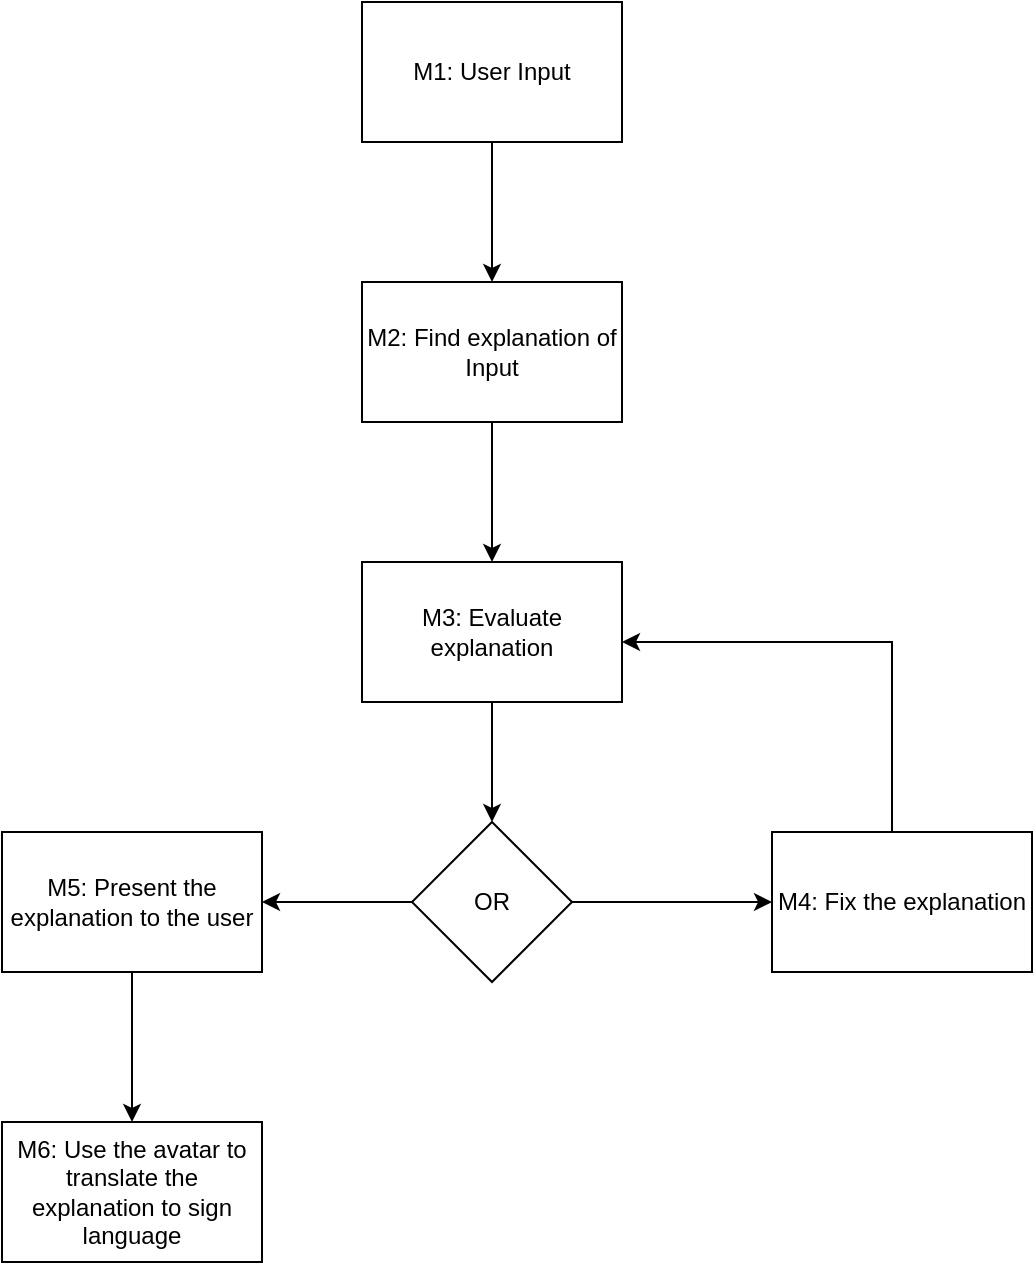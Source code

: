 <mxfile version="12.6.6" type="device"><diagram id="5eMTFsiMyjp2MxNCRiQs" name="Page-1"><mxGraphModel dx="1422" dy="751" grid="1" gridSize="10" guides="1" tooltips="1" connect="1" arrows="1" fold="1" page="1" pageScale="1" pageWidth="827" pageHeight="1169" math="0" shadow="0"><root><mxCell id="0"/><mxCell id="1" parent="0"/><mxCell id="eYLDSmLVNI5Te5FyY-cA-4" value="" style="edgeStyle=orthogonalEdgeStyle;rounded=0;orthogonalLoop=1;jettySize=auto;html=1;" parent="1" source="eYLDSmLVNI5Te5FyY-cA-1" target="eYLDSmLVNI5Te5FyY-cA-3" edge="1"><mxGeometry relative="1" as="geometry"/></mxCell><mxCell id="eYLDSmLVNI5Te5FyY-cA-1" value="M1: User Input" style="rounded=0;whiteSpace=wrap;html=1;" parent="1" vertex="1"><mxGeometry x="235" y="70" width="130" height="70" as="geometry"/></mxCell><mxCell id="eYLDSmLVNI5Te5FyY-cA-6" value="" style="edgeStyle=orthogonalEdgeStyle;rounded=0;orthogonalLoop=1;jettySize=auto;html=1;" parent="1" source="eYLDSmLVNI5Te5FyY-cA-3" target="eYLDSmLVNI5Te5FyY-cA-5" edge="1"><mxGeometry relative="1" as="geometry"/></mxCell><mxCell id="eYLDSmLVNI5Te5FyY-cA-3" value="M2: Find explanation of Input" style="rounded=0;whiteSpace=wrap;html=1;" parent="1" vertex="1"><mxGeometry x="235" y="210" width="130" height="70" as="geometry"/></mxCell><mxCell id="eYLDSmLVNI5Te5FyY-cA-10" style="edgeStyle=orthogonalEdgeStyle;rounded=0;orthogonalLoop=1;jettySize=auto;html=1;" parent="1" source="eYLDSmLVNI5Te5FyY-cA-5" target="eYLDSmLVNI5Te5FyY-cA-9" edge="1"><mxGeometry relative="1" as="geometry"/></mxCell><mxCell id="eYLDSmLVNI5Te5FyY-cA-5" value="M3: Evaluate explanation" style="rounded=0;whiteSpace=wrap;html=1;" parent="1" vertex="1"><mxGeometry x="235" y="350" width="130" height="70" as="geometry"/></mxCell><mxCell id="eYLDSmLVNI5Te5FyY-cA-14" style="edgeStyle=orthogonalEdgeStyle;rounded=0;orthogonalLoop=1;jettySize=auto;html=1;" parent="1" source="eYLDSmLVNI5Te5FyY-cA-9" target="eYLDSmLVNI5Te5FyY-cA-13" edge="1"><mxGeometry relative="1" as="geometry"/></mxCell><mxCell id="eYLDSmLVNI5Te5FyY-cA-16" style="edgeStyle=orthogonalEdgeStyle;rounded=0;orthogonalLoop=1;jettySize=auto;html=1;" parent="1" source="eYLDSmLVNI5Te5FyY-cA-9" target="eYLDSmLVNI5Te5FyY-cA-15" edge="1"><mxGeometry relative="1" as="geometry"/></mxCell><mxCell id="eYLDSmLVNI5Te5FyY-cA-9" value="OR" style="rhombus;whiteSpace=wrap;html=1;" parent="1" vertex="1"><mxGeometry x="260" y="480" width="80" height="80" as="geometry"/></mxCell><mxCell id="jmCLQ9ifneZUJLs-ptmT-2" style="edgeStyle=orthogonalEdgeStyle;rounded=0;orthogonalLoop=1;jettySize=auto;html=1;" parent="1" source="eYLDSmLVNI5Te5FyY-cA-13" target="jmCLQ9ifneZUJLs-ptmT-1" edge="1"><mxGeometry relative="1" as="geometry"/></mxCell><mxCell id="eYLDSmLVNI5Te5FyY-cA-13" value="M5: Present the explanation to the user" style="rounded=0;whiteSpace=wrap;html=1;" parent="1" vertex="1"><mxGeometry x="55" y="485" width="130" height="70" as="geometry"/></mxCell><mxCell id="eYLDSmLVNI5Te5FyY-cA-17" style="edgeStyle=orthogonalEdgeStyle;rounded=0;orthogonalLoop=1;jettySize=auto;html=1;" parent="1" source="eYLDSmLVNI5Te5FyY-cA-15" target="eYLDSmLVNI5Te5FyY-cA-5" edge="1"><mxGeometry relative="1" as="geometry"><Array as="points"><mxPoint x="500" y="390"/></Array></mxGeometry></mxCell><mxCell id="eYLDSmLVNI5Te5FyY-cA-15" value="M4: Fix the explanation" style="rounded=0;whiteSpace=wrap;html=1;" parent="1" vertex="1"><mxGeometry x="440" y="485" width="130" height="70" as="geometry"/></mxCell><mxCell id="jmCLQ9ifneZUJLs-ptmT-1" value="M6: Use the avatar to translate the explanation to sign language" style="rounded=0;whiteSpace=wrap;html=1;" parent="1" vertex="1"><mxGeometry x="55" y="630" width="130" height="70" as="geometry"/></mxCell></root></mxGraphModel></diagram></mxfile>
